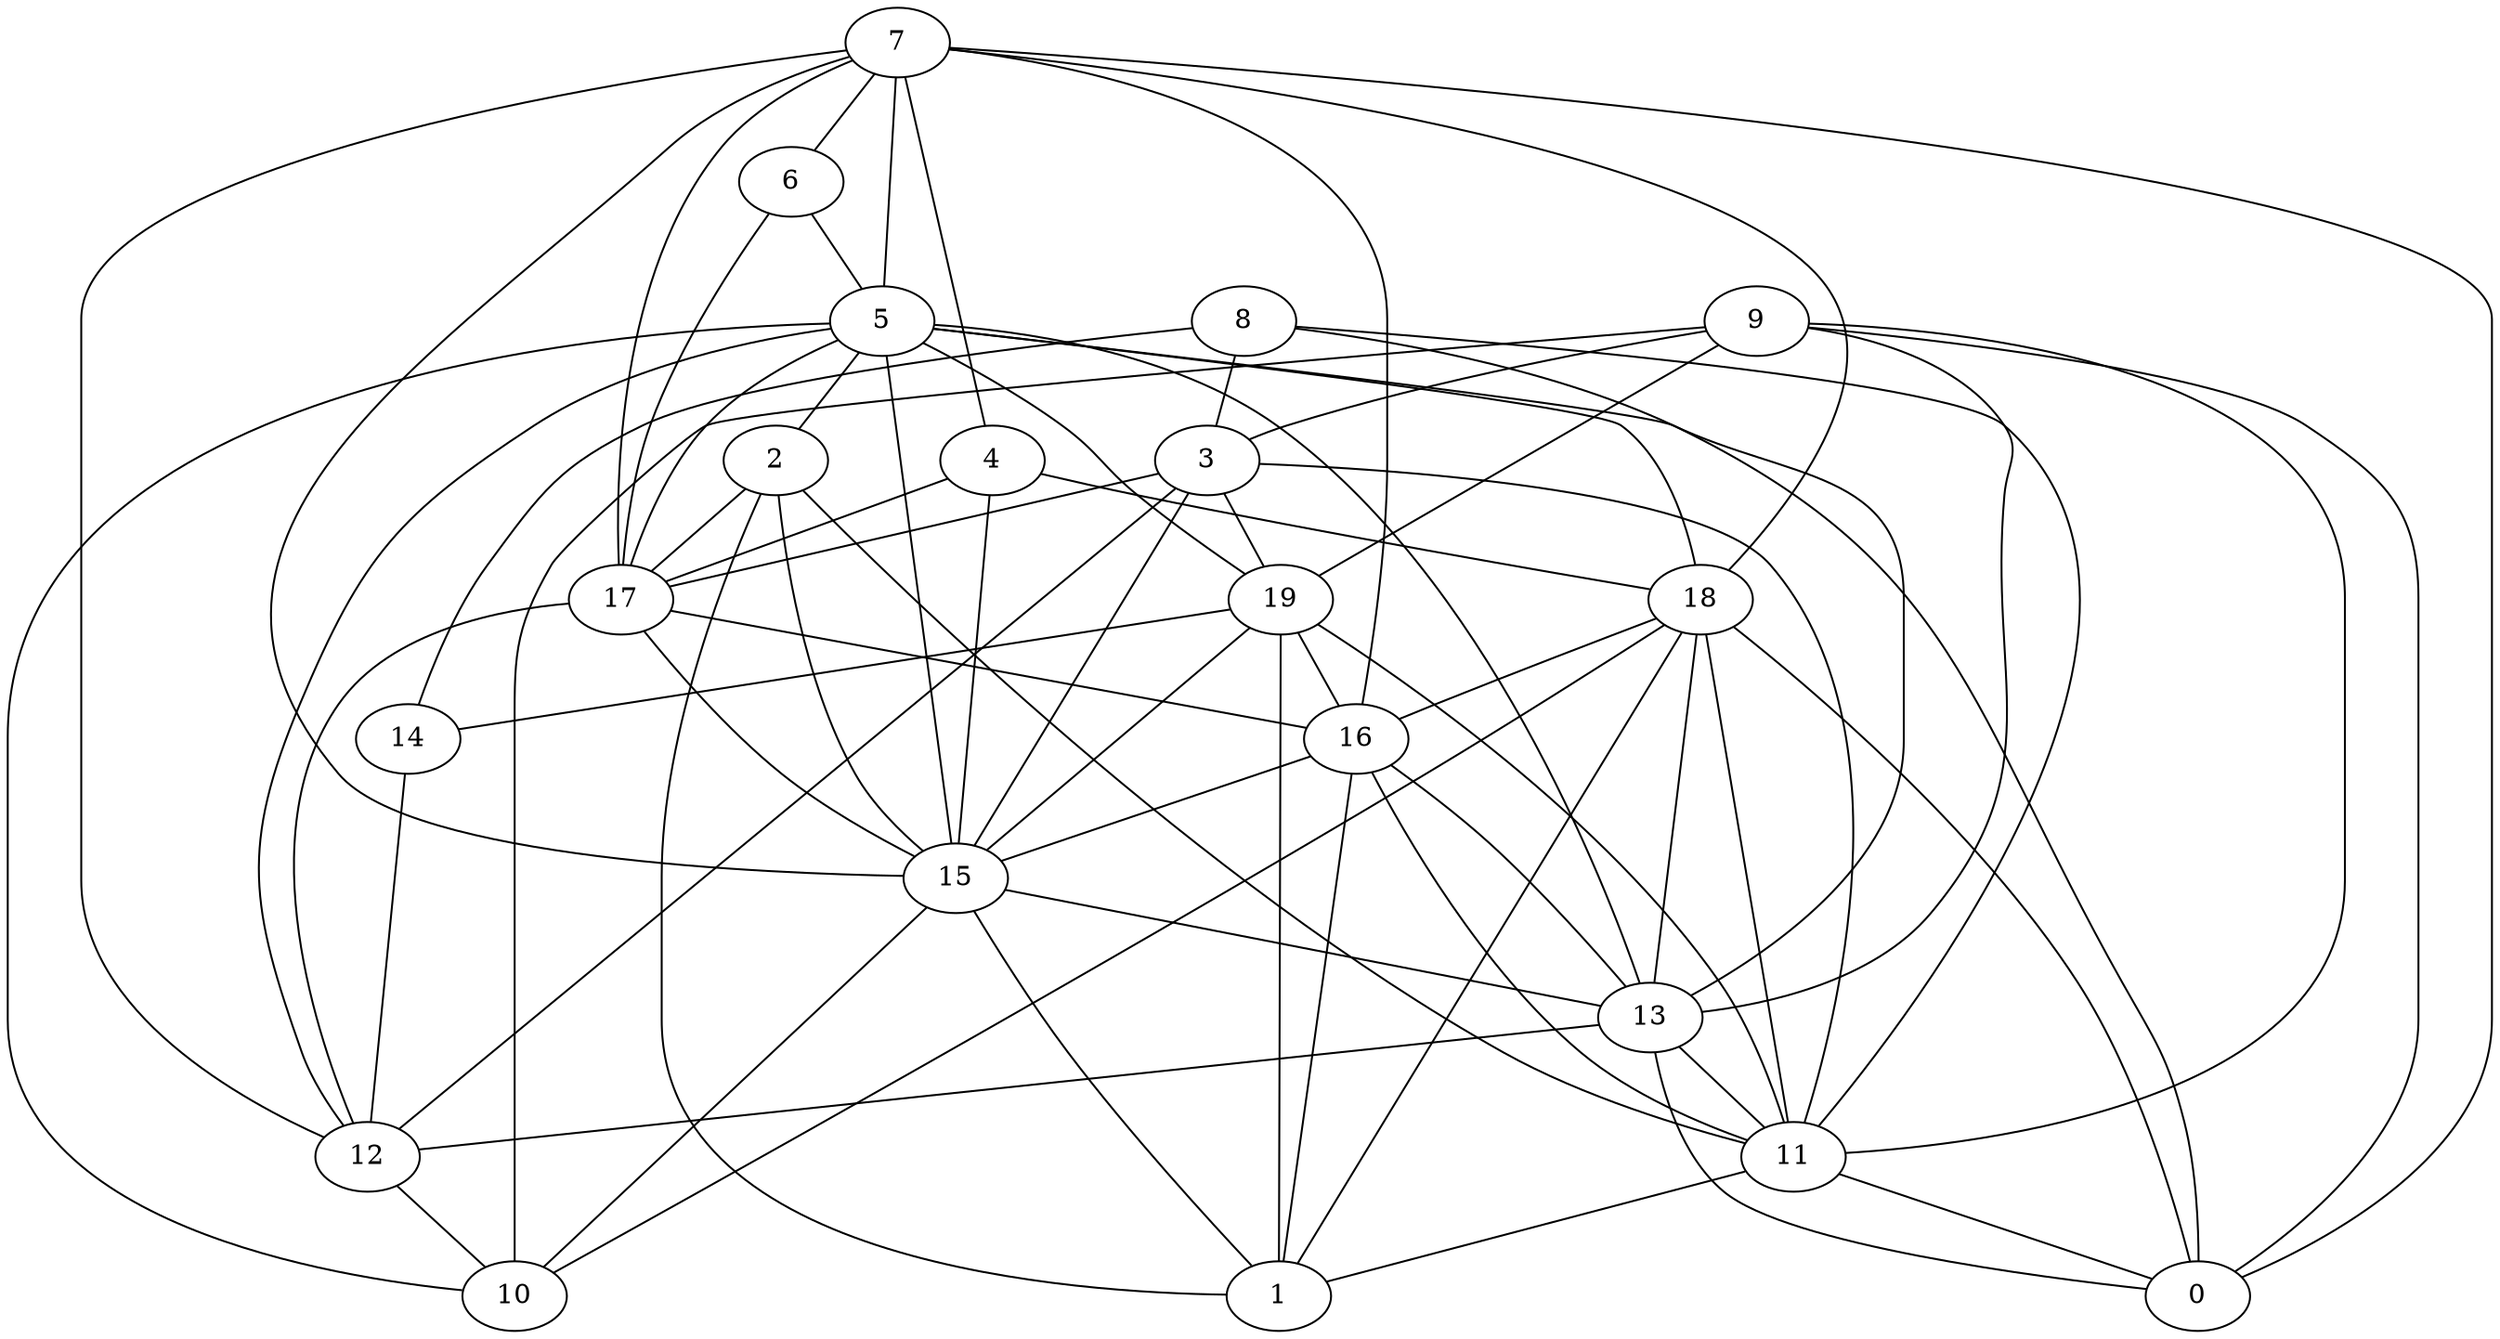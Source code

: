 digraph GG_graph {

subgraph G_graph {
edge [color = black]
"6" -> "17" [dir = none]
"19" -> "14" [dir = none]
"19" -> "1" [dir = none]
"19" -> "15" [dir = none]
"8" -> "11" [dir = none]
"8" -> "13" [dir = none]
"4" -> "15" [dir = none]
"13" -> "0" [dir = none]
"13" -> "11" [dir = none]
"15" -> "10" [dir = none]
"15" -> "13" [dir = none]
"15" -> "1" [dir = none]
"3" -> "11" [dir = none]
"3" -> "19" [dir = none]
"3" -> "15" [dir = none]
"5" -> "2" [dir = none]
"5" -> "12" [dir = none]
"5" -> "13" [dir = none]
"5" -> "18" [dir = none]
"5" -> "15" [dir = none]
"18" -> "10" [dir = none]
"9" -> "11" [dir = none]
"9" -> "13" [dir = none]
"9" -> "10" [dir = none]
"9" -> "0" [dir = none]
"9" -> "3" [dir = none]
"7" -> "17" [dir = none]
"7" -> "4" [dir = none]
"7" -> "16" [dir = none]
"7" -> "6" [dir = none]
"7" -> "12" [dir = none]
"7" -> "15" [dir = none]
"7" -> "18" [dir = none]
"17" -> "15" [dir = none]
"17" -> "12" [dir = none]
"17" -> "16" [dir = none]
"14" -> "12" [dir = none]
"2" -> "15" [dir = none]
"12" -> "10" [dir = none]
"18" -> "0" [dir = none]
"19" -> "16" [dir = none]
"5" -> "17" [dir = none]
"16" -> "1" [dir = none]
"7" -> "0" [dir = none]
"3" -> "12" [dir = none]
"3" -> "17" [dir = none]
"5" -> "19" [dir = none]
"18" -> "13" [dir = none]
"9" -> "19" [dir = none]
"18" -> "1" [dir = none]
"11" -> "1" [dir = none]
"18" -> "11" [dir = none]
"16" -> "15" [dir = none]
"4" -> "18" [dir = none]
"16" -> "13" [dir = none]
"2" -> "1" [dir = none]
"19" -> "11" [dir = none]
"13" -> "12" [dir = none]
"5" -> "0" [dir = none]
"5" -> "10" [dir = none]
"8" -> "14" [dir = none]
"8" -> "3" [dir = none]
"16" -> "11" [dir = none]
"6" -> "5" [dir = none]
"4" -> "17" [dir = none]
"7" -> "5" [dir = none]
"11" -> "0" [dir = none]
"18" -> "16" [dir = none]
"2" -> "17" [dir = none]
"2" -> "11" [dir = none]
}

}
